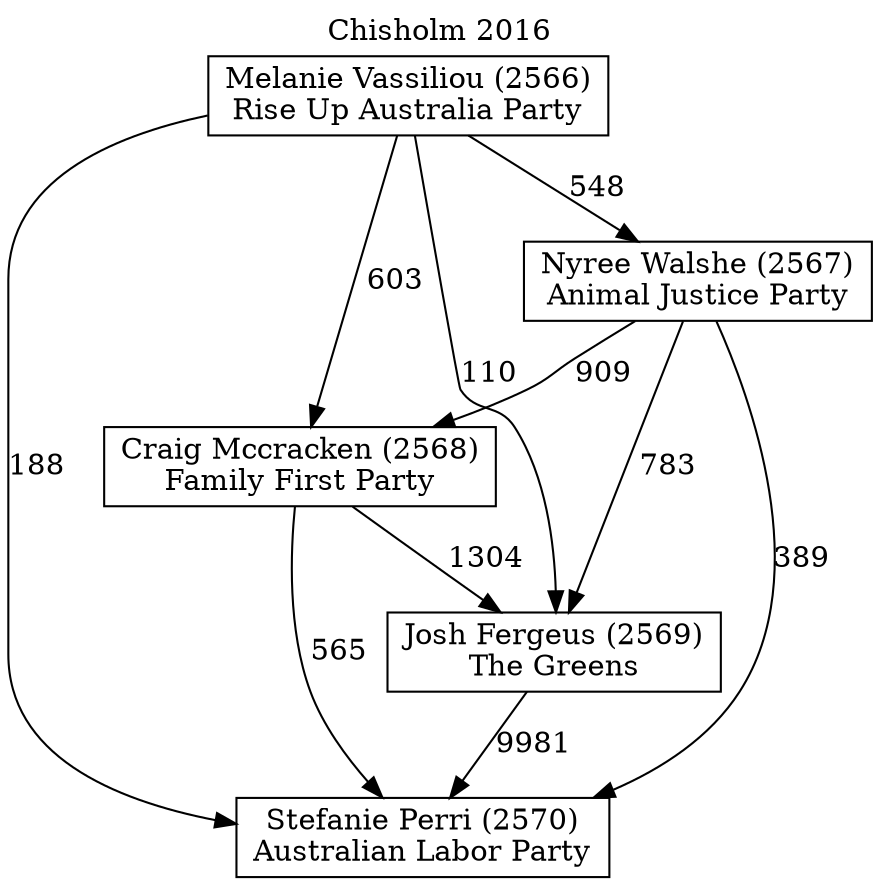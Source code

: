 // House preference flow
digraph "Stefanie Perri (2570)_Chisholm_2016" {
	graph [label="Chisholm 2016" labelloc=t mclimit=10]
	node [shape=box]
	"Melanie Vassiliou (2566)" [label="Melanie Vassiliou (2566)
Rise Up Australia Party"]
	"Stefanie Perri (2570)" [label="Stefanie Perri (2570)
Australian Labor Party"]
	"Josh Fergeus (2569)" [label="Josh Fergeus (2569)
The Greens"]
	"Craig Mccracken (2568)" [label="Craig Mccracken (2568)
Family First Party"]
	"Nyree Walshe (2567)" [label="Nyree Walshe (2567)
Animal Justice Party"]
	"Nyree Walshe (2567)" -> "Josh Fergeus (2569)" [label=783]
	"Josh Fergeus (2569)" -> "Stefanie Perri (2570)" [label=9981]
	"Craig Mccracken (2568)" -> "Stefanie Perri (2570)" [label=565]
	"Nyree Walshe (2567)" -> "Stefanie Perri (2570)" [label=389]
	"Melanie Vassiliou (2566)" -> "Josh Fergeus (2569)" [label=110]
	"Melanie Vassiliou (2566)" -> "Nyree Walshe (2567)" [label=548]
	"Melanie Vassiliou (2566)" -> "Stefanie Perri (2570)" [label=188]
	"Melanie Vassiliou (2566)" -> "Craig Mccracken (2568)" [label=603]
	"Craig Mccracken (2568)" -> "Josh Fergeus (2569)" [label=1304]
	"Nyree Walshe (2567)" -> "Craig Mccracken (2568)" [label=909]
}
